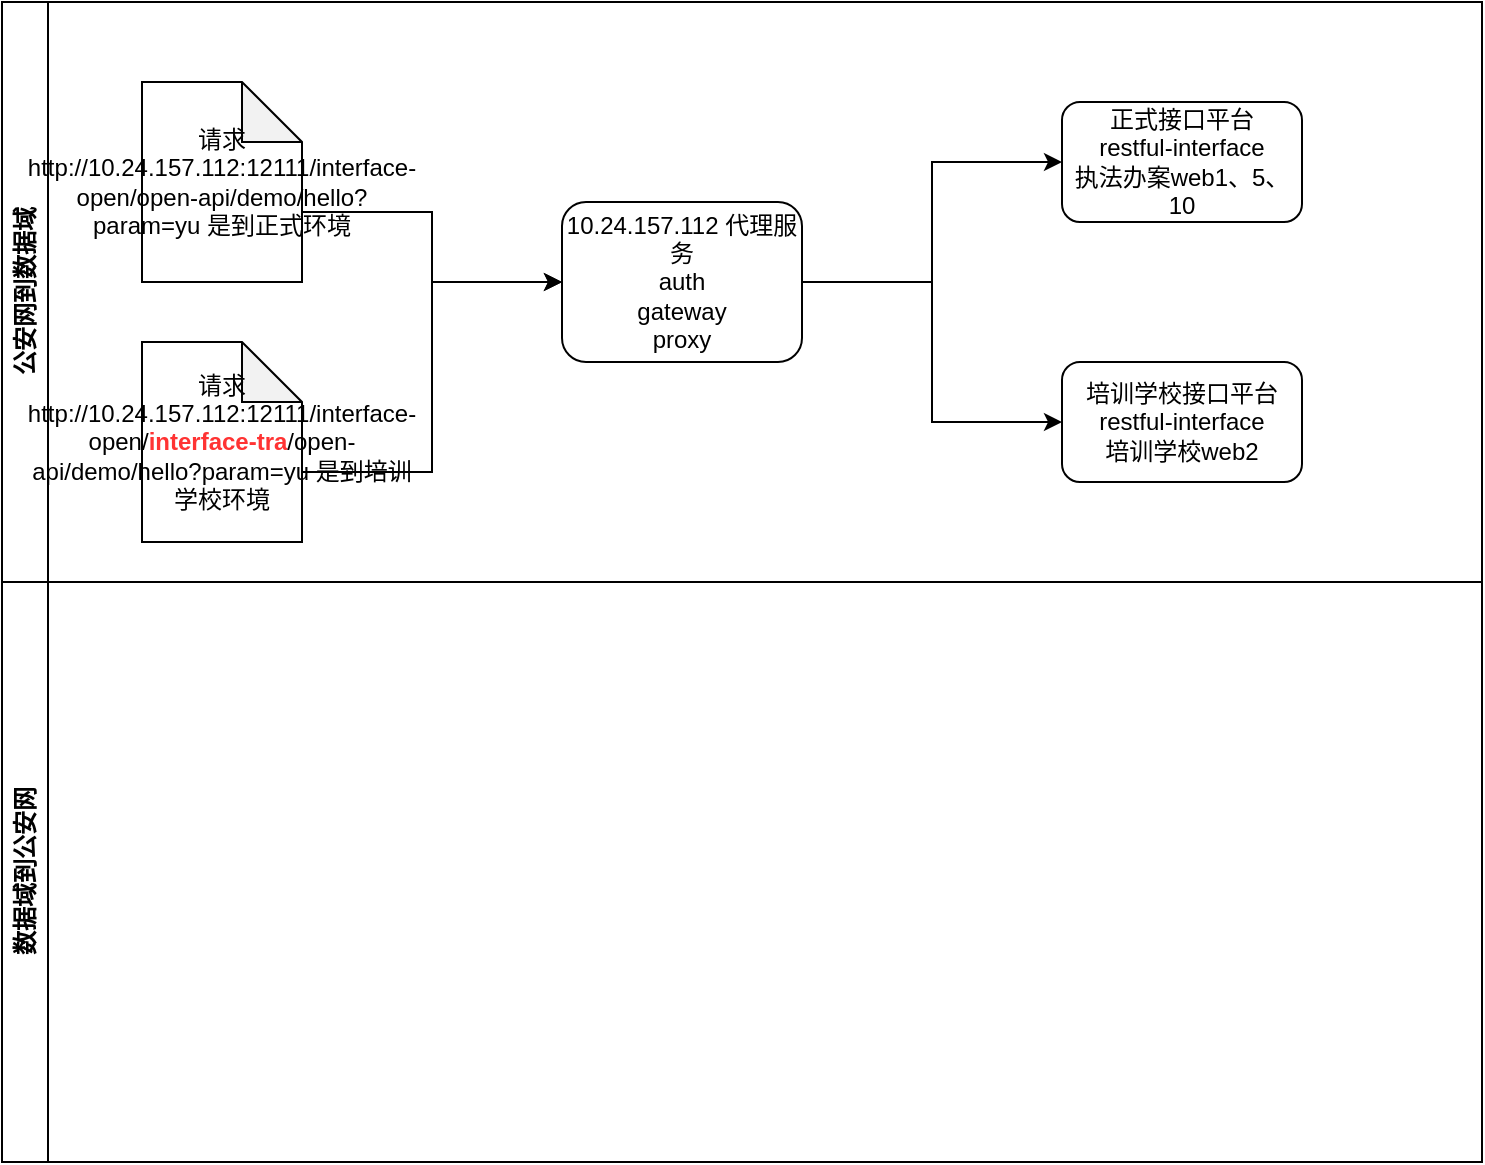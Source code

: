 <mxfile version="21.6.1" type="github">
  <diagram name="第 1 页" id="O-Jhzu-0nHvB-84oUUoi">
    <mxGraphModel dx="1434" dy="740" grid="1" gridSize="10" guides="1" tooltips="1" connect="1" arrows="1" fold="1" page="1" pageScale="1" pageWidth="827" pageHeight="1169" math="0" shadow="0">
      <root>
        <mxCell id="0" />
        <mxCell id="1" parent="0" />
        <mxCell id="-wAlXCzDXkSY3gVBRplQ-1" value="公安网到数据域" style="swimlane;horizontal=0;whiteSpace=wrap;html=1;startSize=23;" vertex="1" parent="1">
          <mxGeometry x="50" y="230" width="740" height="290" as="geometry" />
        </mxCell>
        <mxCell id="-wAlXCzDXkSY3gVBRplQ-9" style="edgeStyle=orthogonalEdgeStyle;rounded=0;orthogonalLoop=1;jettySize=auto;html=1;exitX=1;exitY=0.5;exitDx=0;exitDy=0;entryX=0;entryY=0.5;entryDx=0;entryDy=0;" edge="1" parent="-wAlXCzDXkSY3gVBRplQ-1" source="-wAlXCzDXkSY3gVBRplQ-3" target="-wAlXCzDXkSY3gVBRplQ-4">
          <mxGeometry relative="1" as="geometry" />
        </mxCell>
        <mxCell id="-wAlXCzDXkSY3gVBRplQ-10" style="edgeStyle=orthogonalEdgeStyle;rounded=0;orthogonalLoop=1;jettySize=auto;html=1;exitX=1;exitY=0.5;exitDx=0;exitDy=0;entryX=0;entryY=0.5;entryDx=0;entryDy=0;" edge="1" parent="-wAlXCzDXkSY3gVBRplQ-1" source="-wAlXCzDXkSY3gVBRplQ-3" target="-wAlXCzDXkSY3gVBRplQ-5">
          <mxGeometry relative="1" as="geometry" />
        </mxCell>
        <mxCell id="-wAlXCzDXkSY3gVBRplQ-3" value="10.24.157.112 代理服务&lt;br&gt;auth&lt;br&gt;gateway&lt;br&gt;proxy" style="rounded=1;whiteSpace=wrap;html=1;" vertex="1" parent="-wAlXCzDXkSY3gVBRplQ-1">
          <mxGeometry x="280" y="100" width="120" height="80" as="geometry" />
        </mxCell>
        <mxCell id="-wAlXCzDXkSY3gVBRplQ-4" value="正式接口平台&lt;br&gt;restful-interface&lt;br&gt;执法办案web1、5、10" style="rounded=1;whiteSpace=wrap;html=1;" vertex="1" parent="-wAlXCzDXkSY3gVBRplQ-1">
          <mxGeometry x="530" y="50" width="120" height="60" as="geometry" />
        </mxCell>
        <mxCell id="-wAlXCzDXkSY3gVBRplQ-5" value="培训学校接口平台&lt;br&gt;restful-interface&lt;br&gt;培训学校web2" style="rounded=1;whiteSpace=wrap;html=1;" vertex="1" parent="-wAlXCzDXkSY3gVBRplQ-1">
          <mxGeometry x="530" y="180" width="120" height="60" as="geometry" />
        </mxCell>
        <mxCell id="-wAlXCzDXkSY3gVBRplQ-13" style="edgeStyle=orthogonalEdgeStyle;rounded=0;orthogonalLoop=1;jettySize=auto;html=1;exitX=0;exitY=0;exitDx=80;exitDy=65;exitPerimeter=0;entryX=0;entryY=0.5;entryDx=0;entryDy=0;" edge="1" parent="-wAlXCzDXkSY3gVBRplQ-1" source="-wAlXCzDXkSY3gVBRplQ-11" target="-wAlXCzDXkSY3gVBRplQ-3">
          <mxGeometry relative="1" as="geometry" />
        </mxCell>
        <mxCell id="-wAlXCzDXkSY3gVBRplQ-11" value="请求http://10.24.157.112:12111/interface-open/open-api/demo/hello?param=yu 是到正式环境" style="shape=note;whiteSpace=wrap;html=1;backgroundOutline=1;darkOpacity=0.05;" vertex="1" parent="-wAlXCzDXkSY3gVBRplQ-1">
          <mxGeometry x="70" y="40" width="80" height="100" as="geometry" />
        </mxCell>
        <mxCell id="-wAlXCzDXkSY3gVBRplQ-14" style="edgeStyle=orthogonalEdgeStyle;rounded=0;orthogonalLoop=1;jettySize=auto;html=1;exitX=0;exitY=0;exitDx=80;exitDy=65;exitPerimeter=0;entryX=0;entryY=0.5;entryDx=0;entryDy=0;" edge="1" parent="-wAlXCzDXkSY3gVBRplQ-1" source="-wAlXCzDXkSY3gVBRplQ-12" target="-wAlXCzDXkSY3gVBRplQ-3">
          <mxGeometry relative="1" as="geometry" />
        </mxCell>
        <mxCell id="-wAlXCzDXkSY3gVBRplQ-12" value="请求http://10.24.157.112:12111/interface-open/&lt;b&gt;&lt;font color=&quot;#ff3333&quot;&gt;interface-tra&lt;/font&gt;&lt;/b&gt;/open-api/demo/hello?param=yu 是到培训学校环境" style="shape=note;whiteSpace=wrap;html=1;backgroundOutline=1;darkOpacity=0.05;" vertex="1" parent="-wAlXCzDXkSY3gVBRplQ-1">
          <mxGeometry x="70" y="170" width="80" height="100" as="geometry" />
        </mxCell>
        <mxCell id="-wAlXCzDXkSY3gVBRplQ-2" value="数据域到公安网" style="swimlane;horizontal=0;whiteSpace=wrap;html=1;startSize=23;" vertex="1" parent="1">
          <mxGeometry x="50" y="520" width="740" height="290" as="geometry" />
        </mxCell>
      </root>
    </mxGraphModel>
  </diagram>
</mxfile>
